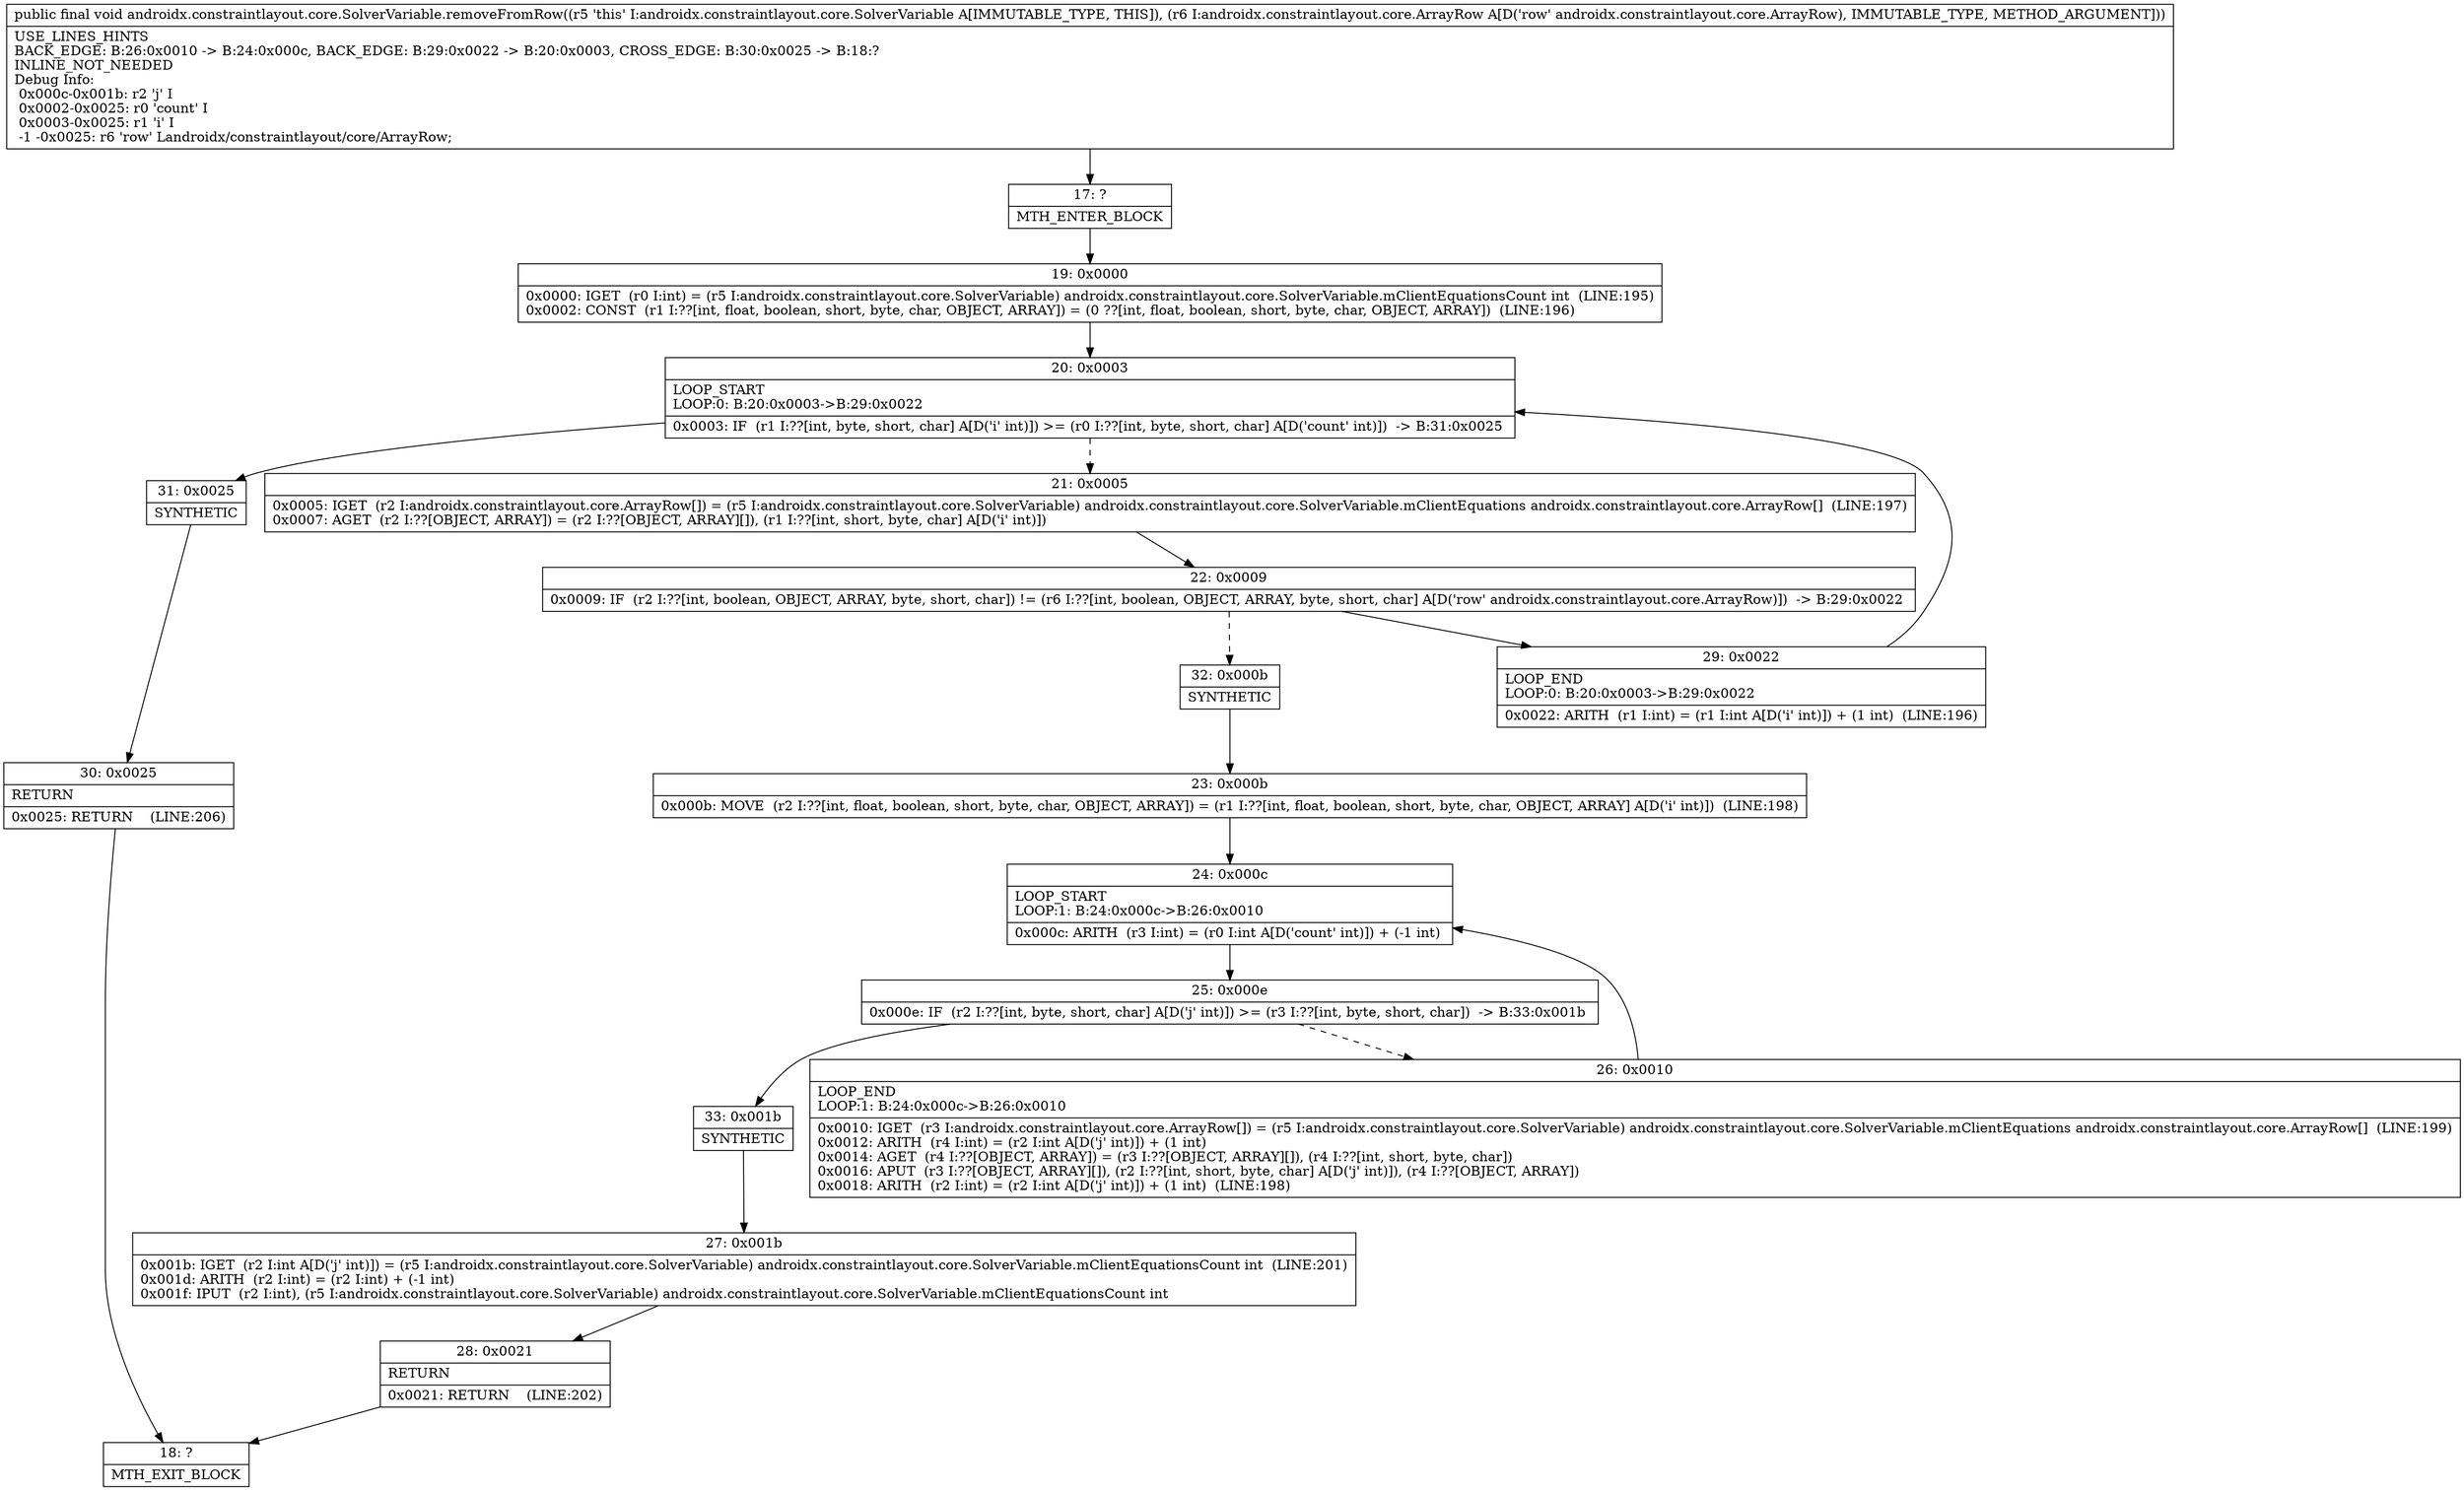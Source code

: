 digraph "CFG forandroidx.constraintlayout.core.SolverVariable.removeFromRow(Landroidx\/constraintlayout\/core\/ArrayRow;)V" {
Node_17 [shape=record,label="{17\:\ ?|MTH_ENTER_BLOCK\l}"];
Node_19 [shape=record,label="{19\:\ 0x0000|0x0000: IGET  (r0 I:int) = (r5 I:androidx.constraintlayout.core.SolverVariable) androidx.constraintlayout.core.SolverVariable.mClientEquationsCount int  (LINE:195)\l0x0002: CONST  (r1 I:??[int, float, boolean, short, byte, char, OBJECT, ARRAY]) = (0 ??[int, float, boolean, short, byte, char, OBJECT, ARRAY])  (LINE:196)\l}"];
Node_20 [shape=record,label="{20\:\ 0x0003|LOOP_START\lLOOP:0: B:20:0x0003\-\>B:29:0x0022\l|0x0003: IF  (r1 I:??[int, byte, short, char] A[D('i' int)]) \>= (r0 I:??[int, byte, short, char] A[D('count' int)])  \-\> B:31:0x0025 \l}"];
Node_21 [shape=record,label="{21\:\ 0x0005|0x0005: IGET  (r2 I:androidx.constraintlayout.core.ArrayRow[]) = (r5 I:androidx.constraintlayout.core.SolverVariable) androidx.constraintlayout.core.SolverVariable.mClientEquations androidx.constraintlayout.core.ArrayRow[]  (LINE:197)\l0x0007: AGET  (r2 I:??[OBJECT, ARRAY]) = (r2 I:??[OBJECT, ARRAY][]), (r1 I:??[int, short, byte, char] A[D('i' int)]) \l}"];
Node_22 [shape=record,label="{22\:\ 0x0009|0x0009: IF  (r2 I:??[int, boolean, OBJECT, ARRAY, byte, short, char]) != (r6 I:??[int, boolean, OBJECT, ARRAY, byte, short, char] A[D('row' androidx.constraintlayout.core.ArrayRow)])  \-\> B:29:0x0022 \l}"];
Node_29 [shape=record,label="{29\:\ 0x0022|LOOP_END\lLOOP:0: B:20:0x0003\-\>B:29:0x0022\l|0x0022: ARITH  (r1 I:int) = (r1 I:int A[D('i' int)]) + (1 int)  (LINE:196)\l}"];
Node_32 [shape=record,label="{32\:\ 0x000b|SYNTHETIC\l}"];
Node_23 [shape=record,label="{23\:\ 0x000b|0x000b: MOVE  (r2 I:??[int, float, boolean, short, byte, char, OBJECT, ARRAY]) = (r1 I:??[int, float, boolean, short, byte, char, OBJECT, ARRAY] A[D('i' int)])  (LINE:198)\l}"];
Node_24 [shape=record,label="{24\:\ 0x000c|LOOP_START\lLOOP:1: B:24:0x000c\-\>B:26:0x0010\l|0x000c: ARITH  (r3 I:int) = (r0 I:int A[D('count' int)]) + (\-1 int) \l}"];
Node_25 [shape=record,label="{25\:\ 0x000e|0x000e: IF  (r2 I:??[int, byte, short, char] A[D('j' int)]) \>= (r3 I:??[int, byte, short, char])  \-\> B:33:0x001b \l}"];
Node_26 [shape=record,label="{26\:\ 0x0010|LOOP_END\lLOOP:1: B:24:0x000c\-\>B:26:0x0010\l|0x0010: IGET  (r3 I:androidx.constraintlayout.core.ArrayRow[]) = (r5 I:androidx.constraintlayout.core.SolverVariable) androidx.constraintlayout.core.SolverVariable.mClientEquations androidx.constraintlayout.core.ArrayRow[]  (LINE:199)\l0x0012: ARITH  (r4 I:int) = (r2 I:int A[D('j' int)]) + (1 int) \l0x0014: AGET  (r4 I:??[OBJECT, ARRAY]) = (r3 I:??[OBJECT, ARRAY][]), (r4 I:??[int, short, byte, char]) \l0x0016: APUT  (r3 I:??[OBJECT, ARRAY][]), (r2 I:??[int, short, byte, char] A[D('j' int)]), (r4 I:??[OBJECT, ARRAY]) \l0x0018: ARITH  (r2 I:int) = (r2 I:int A[D('j' int)]) + (1 int)  (LINE:198)\l}"];
Node_33 [shape=record,label="{33\:\ 0x001b|SYNTHETIC\l}"];
Node_27 [shape=record,label="{27\:\ 0x001b|0x001b: IGET  (r2 I:int A[D('j' int)]) = (r5 I:androidx.constraintlayout.core.SolverVariable) androidx.constraintlayout.core.SolverVariable.mClientEquationsCount int  (LINE:201)\l0x001d: ARITH  (r2 I:int) = (r2 I:int) + (\-1 int) \l0x001f: IPUT  (r2 I:int), (r5 I:androidx.constraintlayout.core.SolverVariable) androidx.constraintlayout.core.SolverVariable.mClientEquationsCount int \l}"];
Node_28 [shape=record,label="{28\:\ 0x0021|RETURN\l|0x0021: RETURN    (LINE:202)\l}"];
Node_18 [shape=record,label="{18\:\ ?|MTH_EXIT_BLOCK\l}"];
Node_31 [shape=record,label="{31\:\ 0x0025|SYNTHETIC\l}"];
Node_30 [shape=record,label="{30\:\ 0x0025|RETURN\l|0x0025: RETURN    (LINE:206)\l}"];
MethodNode[shape=record,label="{public final void androidx.constraintlayout.core.SolverVariable.removeFromRow((r5 'this' I:androidx.constraintlayout.core.SolverVariable A[IMMUTABLE_TYPE, THIS]), (r6 I:androidx.constraintlayout.core.ArrayRow A[D('row' androidx.constraintlayout.core.ArrayRow), IMMUTABLE_TYPE, METHOD_ARGUMENT]))  | USE_LINES_HINTS\lBACK_EDGE: B:26:0x0010 \-\> B:24:0x000c, BACK_EDGE: B:29:0x0022 \-\> B:20:0x0003, CROSS_EDGE: B:30:0x0025 \-\> B:18:?\lINLINE_NOT_NEEDED\lDebug Info:\l  0x000c\-0x001b: r2 'j' I\l  0x0002\-0x0025: r0 'count' I\l  0x0003\-0x0025: r1 'i' I\l  \-1 \-0x0025: r6 'row' Landroidx\/constraintlayout\/core\/ArrayRow;\l}"];
MethodNode -> Node_17;Node_17 -> Node_19;
Node_19 -> Node_20;
Node_20 -> Node_21[style=dashed];
Node_20 -> Node_31;
Node_21 -> Node_22;
Node_22 -> Node_29;
Node_22 -> Node_32[style=dashed];
Node_29 -> Node_20;
Node_32 -> Node_23;
Node_23 -> Node_24;
Node_24 -> Node_25;
Node_25 -> Node_26[style=dashed];
Node_25 -> Node_33;
Node_26 -> Node_24;
Node_33 -> Node_27;
Node_27 -> Node_28;
Node_28 -> Node_18;
Node_31 -> Node_30;
Node_30 -> Node_18;
}

